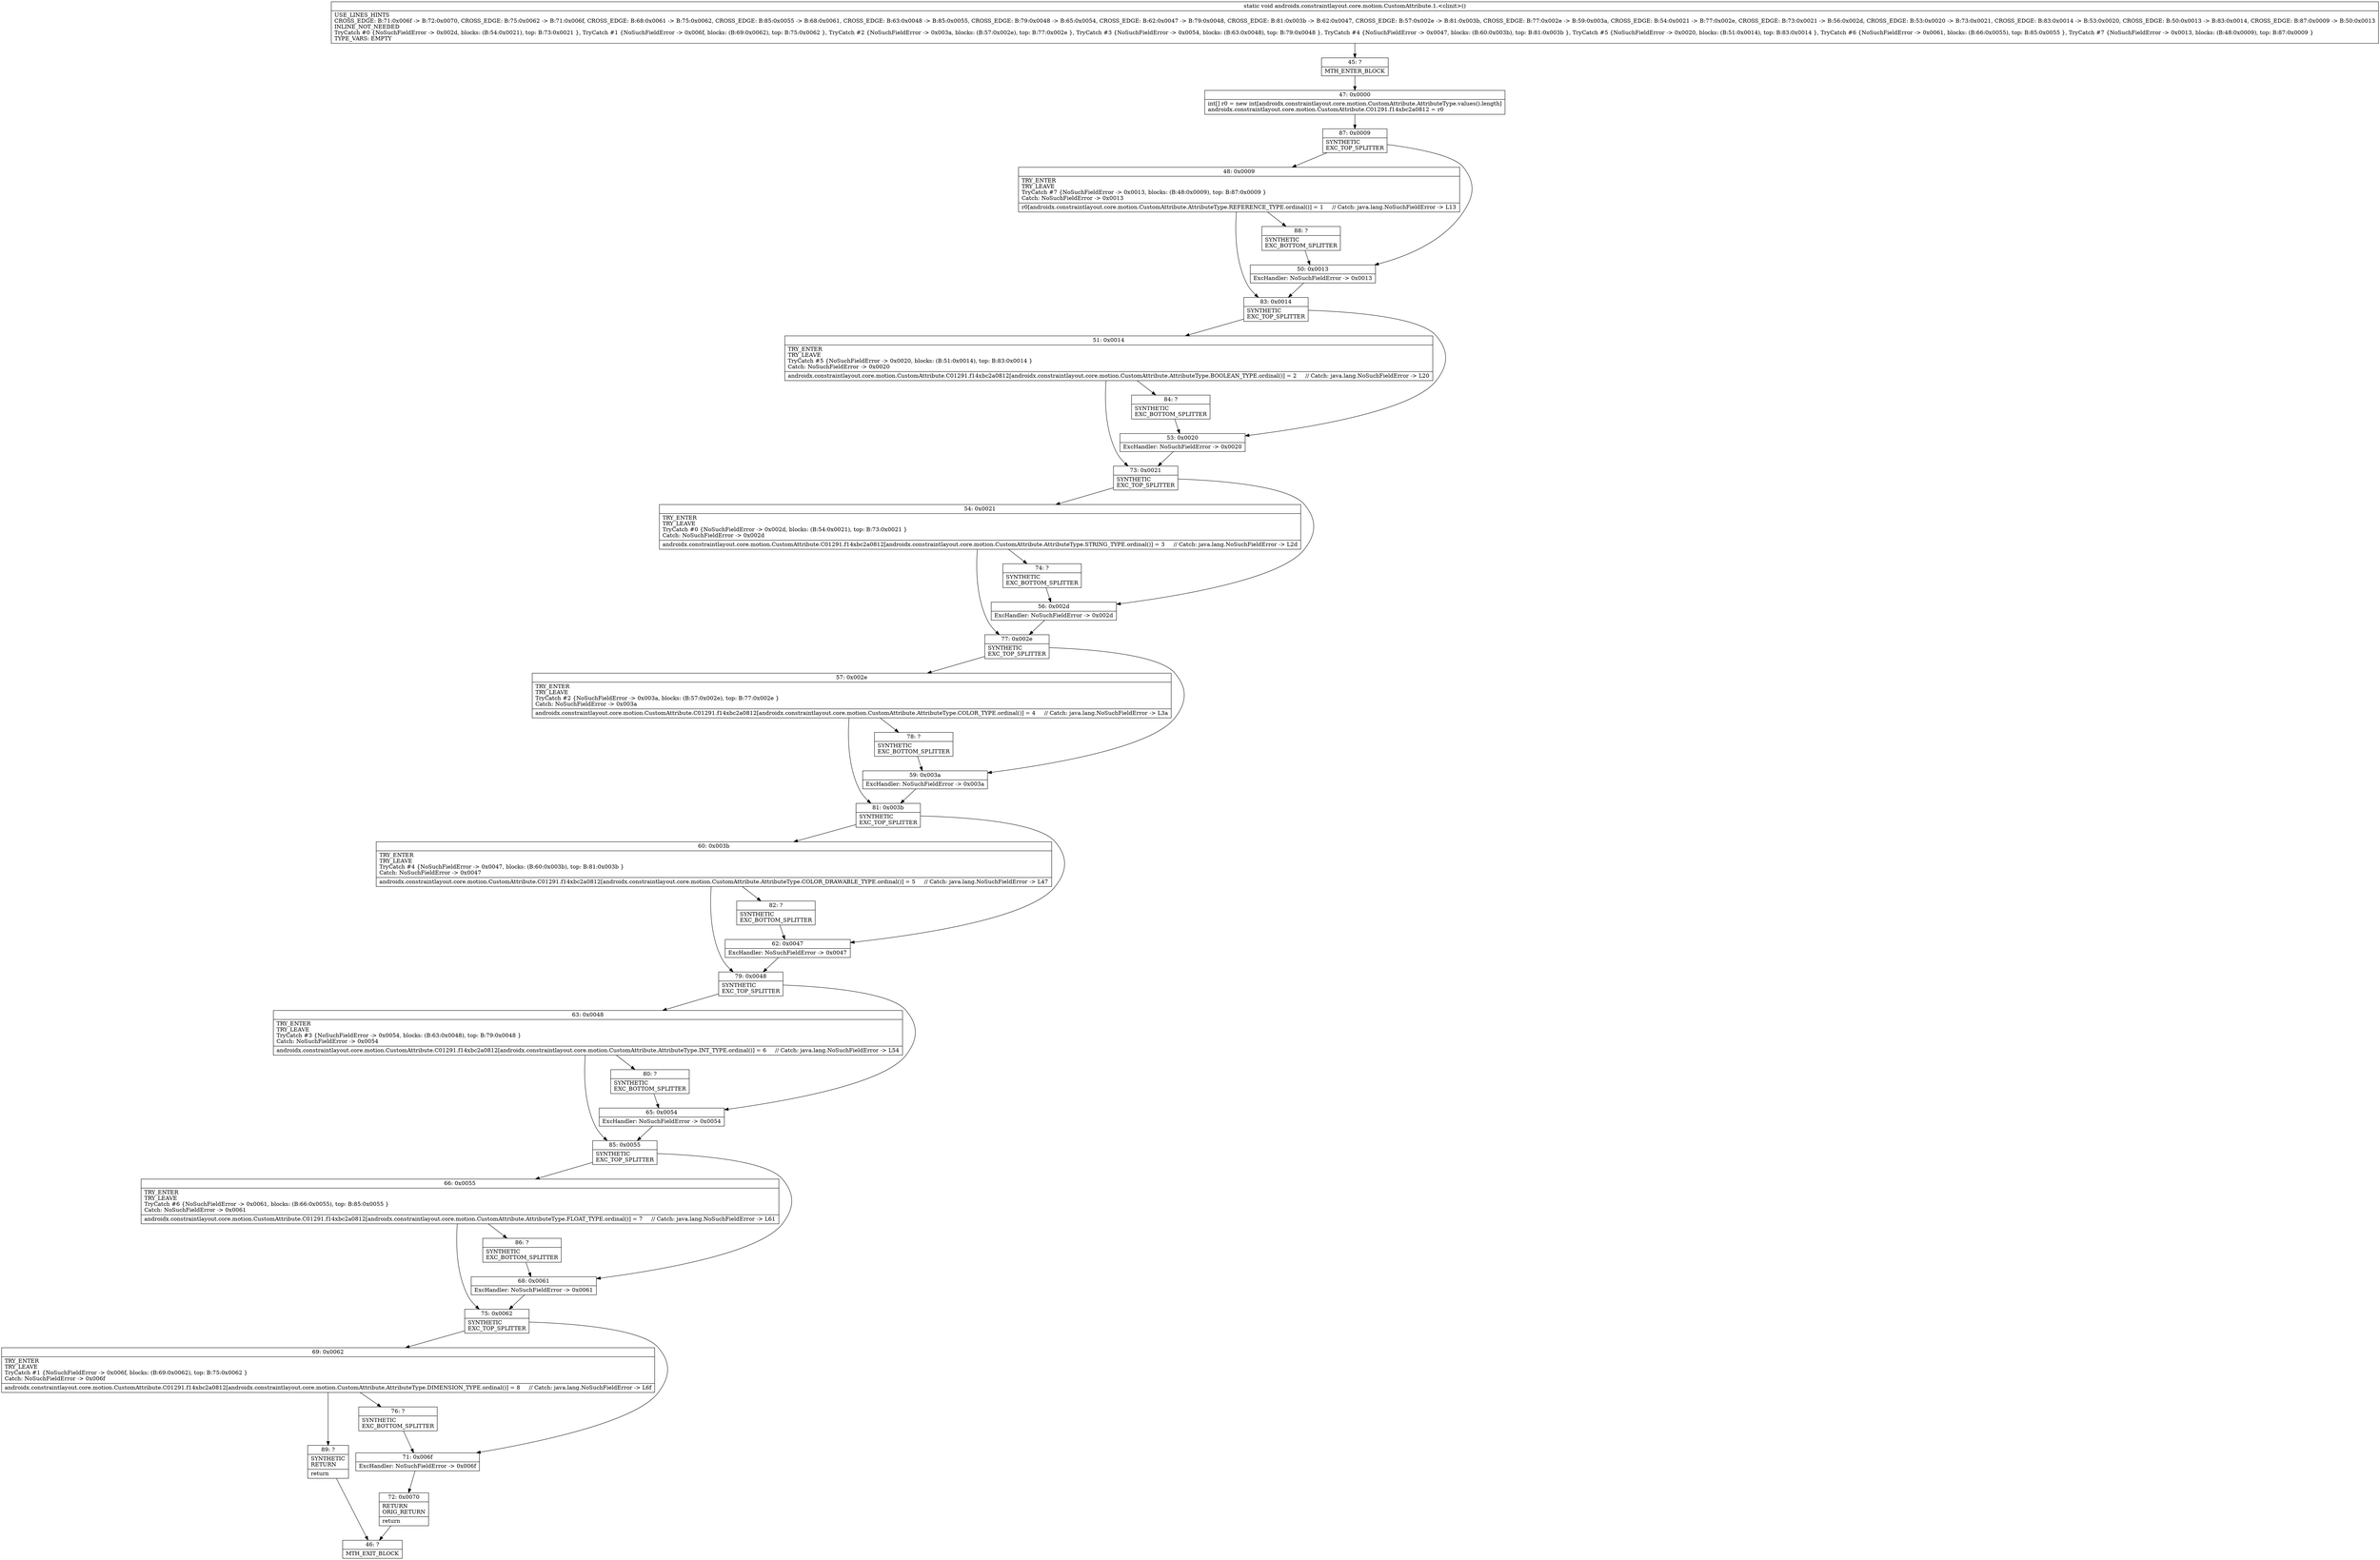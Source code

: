 digraph "CFG forandroidx.constraintlayout.core.motion.CustomAttribute.1.\<clinit\>()V" {
Node_45 [shape=record,label="{45\:\ ?|MTH_ENTER_BLOCK\l}"];
Node_47 [shape=record,label="{47\:\ 0x0000|int[] r0 = new int[androidx.constraintlayout.core.motion.CustomAttribute.AttributeType.values().length]\landroidx.constraintlayout.core.motion.CustomAttribute.C01291.f14xbc2a0812 = r0\l}"];
Node_87 [shape=record,label="{87\:\ 0x0009|SYNTHETIC\lEXC_TOP_SPLITTER\l}"];
Node_48 [shape=record,label="{48\:\ 0x0009|TRY_ENTER\lTRY_LEAVE\lTryCatch #7 \{NoSuchFieldError \-\> 0x0013, blocks: (B:48:0x0009), top: B:87:0x0009 \}\lCatch: NoSuchFieldError \-\> 0x0013\l|r0[androidx.constraintlayout.core.motion.CustomAttribute.AttributeType.REFERENCE_TYPE.ordinal()] = 1     \/\/ Catch: java.lang.NoSuchFieldError \-\> L13\l}"];
Node_83 [shape=record,label="{83\:\ 0x0014|SYNTHETIC\lEXC_TOP_SPLITTER\l}"];
Node_51 [shape=record,label="{51\:\ 0x0014|TRY_ENTER\lTRY_LEAVE\lTryCatch #5 \{NoSuchFieldError \-\> 0x0020, blocks: (B:51:0x0014), top: B:83:0x0014 \}\lCatch: NoSuchFieldError \-\> 0x0020\l|androidx.constraintlayout.core.motion.CustomAttribute.C01291.f14xbc2a0812[androidx.constraintlayout.core.motion.CustomAttribute.AttributeType.BOOLEAN_TYPE.ordinal()] = 2     \/\/ Catch: java.lang.NoSuchFieldError \-\> L20\l}"];
Node_73 [shape=record,label="{73\:\ 0x0021|SYNTHETIC\lEXC_TOP_SPLITTER\l}"];
Node_54 [shape=record,label="{54\:\ 0x0021|TRY_ENTER\lTRY_LEAVE\lTryCatch #0 \{NoSuchFieldError \-\> 0x002d, blocks: (B:54:0x0021), top: B:73:0x0021 \}\lCatch: NoSuchFieldError \-\> 0x002d\l|androidx.constraintlayout.core.motion.CustomAttribute.C01291.f14xbc2a0812[androidx.constraintlayout.core.motion.CustomAttribute.AttributeType.STRING_TYPE.ordinal()] = 3     \/\/ Catch: java.lang.NoSuchFieldError \-\> L2d\l}"];
Node_74 [shape=record,label="{74\:\ ?|SYNTHETIC\lEXC_BOTTOM_SPLITTER\l}"];
Node_77 [shape=record,label="{77\:\ 0x002e|SYNTHETIC\lEXC_TOP_SPLITTER\l}"];
Node_57 [shape=record,label="{57\:\ 0x002e|TRY_ENTER\lTRY_LEAVE\lTryCatch #2 \{NoSuchFieldError \-\> 0x003a, blocks: (B:57:0x002e), top: B:77:0x002e \}\lCatch: NoSuchFieldError \-\> 0x003a\l|androidx.constraintlayout.core.motion.CustomAttribute.C01291.f14xbc2a0812[androidx.constraintlayout.core.motion.CustomAttribute.AttributeType.COLOR_TYPE.ordinal()] = 4     \/\/ Catch: java.lang.NoSuchFieldError \-\> L3a\l}"];
Node_78 [shape=record,label="{78\:\ ?|SYNTHETIC\lEXC_BOTTOM_SPLITTER\l}"];
Node_81 [shape=record,label="{81\:\ 0x003b|SYNTHETIC\lEXC_TOP_SPLITTER\l}"];
Node_60 [shape=record,label="{60\:\ 0x003b|TRY_ENTER\lTRY_LEAVE\lTryCatch #4 \{NoSuchFieldError \-\> 0x0047, blocks: (B:60:0x003b), top: B:81:0x003b \}\lCatch: NoSuchFieldError \-\> 0x0047\l|androidx.constraintlayout.core.motion.CustomAttribute.C01291.f14xbc2a0812[androidx.constraintlayout.core.motion.CustomAttribute.AttributeType.COLOR_DRAWABLE_TYPE.ordinal()] = 5     \/\/ Catch: java.lang.NoSuchFieldError \-\> L47\l}"];
Node_79 [shape=record,label="{79\:\ 0x0048|SYNTHETIC\lEXC_TOP_SPLITTER\l}"];
Node_63 [shape=record,label="{63\:\ 0x0048|TRY_ENTER\lTRY_LEAVE\lTryCatch #3 \{NoSuchFieldError \-\> 0x0054, blocks: (B:63:0x0048), top: B:79:0x0048 \}\lCatch: NoSuchFieldError \-\> 0x0054\l|androidx.constraintlayout.core.motion.CustomAttribute.C01291.f14xbc2a0812[androidx.constraintlayout.core.motion.CustomAttribute.AttributeType.INT_TYPE.ordinal()] = 6     \/\/ Catch: java.lang.NoSuchFieldError \-\> L54\l}"];
Node_80 [shape=record,label="{80\:\ ?|SYNTHETIC\lEXC_BOTTOM_SPLITTER\l}"];
Node_85 [shape=record,label="{85\:\ 0x0055|SYNTHETIC\lEXC_TOP_SPLITTER\l}"];
Node_66 [shape=record,label="{66\:\ 0x0055|TRY_ENTER\lTRY_LEAVE\lTryCatch #6 \{NoSuchFieldError \-\> 0x0061, blocks: (B:66:0x0055), top: B:85:0x0055 \}\lCatch: NoSuchFieldError \-\> 0x0061\l|androidx.constraintlayout.core.motion.CustomAttribute.C01291.f14xbc2a0812[androidx.constraintlayout.core.motion.CustomAttribute.AttributeType.FLOAT_TYPE.ordinal()] = 7     \/\/ Catch: java.lang.NoSuchFieldError \-\> L61\l}"];
Node_75 [shape=record,label="{75\:\ 0x0062|SYNTHETIC\lEXC_TOP_SPLITTER\l}"];
Node_69 [shape=record,label="{69\:\ 0x0062|TRY_ENTER\lTRY_LEAVE\lTryCatch #1 \{NoSuchFieldError \-\> 0x006f, blocks: (B:69:0x0062), top: B:75:0x0062 \}\lCatch: NoSuchFieldError \-\> 0x006f\l|androidx.constraintlayout.core.motion.CustomAttribute.C01291.f14xbc2a0812[androidx.constraintlayout.core.motion.CustomAttribute.AttributeType.DIMENSION_TYPE.ordinal()] = 8     \/\/ Catch: java.lang.NoSuchFieldError \-\> L6f\l}"];
Node_76 [shape=record,label="{76\:\ ?|SYNTHETIC\lEXC_BOTTOM_SPLITTER\l}"];
Node_89 [shape=record,label="{89\:\ ?|SYNTHETIC\lRETURN\l|return\l}"];
Node_46 [shape=record,label="{46\:\ ?|MTH_EXIT_BLOCK\l}"];
Node_71 [shape=record,label="{71\:\ 0x006f|ExcHandler: NoSuchFieldError \-\> 0x006f\l}"];
Node_72 [shape=record,label="{72\:\ 0x0070|RETURN\lORIG_RETURN\l|return\l}"];
Node_86 [shape=record,label="{86\:\ ?|SYNTHETIC\lEXC_BOTTOM_SPLITTER\l}"];
Node_68 [shape=record,label="{68\:\ 0x0061|ExcHandler: NoSuchFieldError \-\> 0x0061\l}"];
Node_65 [shape=record,label="{65\:\ 0x0054|ExcHandler: NoSuchFieldError \-\> 0x0054\l}"];
Node_82 [shape=record,label="{82\:\ ?|SYNTHETIC\lEXC_BOTTOM_SPLITTER\l}"];
Node_62 [shape=record,label="{62\:\ 0x0047|ExcHandler: NoSuchFieldError \-\> 0x0047\l}"];
Node_59 [shape=record,label="{59\:\ 0x003a|ExcHandler: NoSuchFieldError \-\> 0x003a\l}"];
Node_56 [shape=record,label="{56\:\ 0x002d|ExcHandler: NoSuchFieldError \-\> 0x002d\l}"];
Node_84 [shape=record,label="{84\:\ ?|SYNTHETIC\lEXC_BOTTOM_SPLITTER\l}"];
Node_53 [shape=record,label="{53\:\ 0x0020|ExcHandler: NoSuchFieldError \-\> 0x0020\l}"];
Node_88 [shape=record,label="{88\:\ ?|SYNTHETIC\lEXC_BOTTOM_SPLITTER\l}"];
Node_50 [shape=record,label="{50\:\ 0x0013|ExcHandler: NoSuchFieldError \-\> 0x0013\l}"];
MethodNode[shape=record,label="{static void androidx.constraintlayout.core.motion.CustomAttribute.1.\<clinit\>()  | USE_LINES_HINTS\lCROSS_EDGE: B:71:0x006f \-\> B:72:0x0070, CROSS_EDGE: B:75:0x0062 \-\> B:71:0x006f, CROSS_EDGE: B:68:0x0061 \-\> B:75:0x0062, CROSS_EDGE: B:85:0x0055 \-\> B:68:0x0061, CROSS_EDGE: B:63:0x0048 \-\> B:85:0x0055, CROSS_EDGE: B:79:0x0048 \-\> B:65:0x0054, CROSS_EDGE: B:62:0x0047 \-\> B:79:0x0048, CROSS_EDGE: B:81:0x003b \-\> B:62:0x0047, CROSS_EDGE: B:57:0x002e \-\> B:81:0x003b, CROSS_EDGE: B:77:0x002e \-\> B:59:0x003a, CROSS_EDGE: B:54:0x0021 \-\> B:77:0x002e, CROSS_EDGE: B:73:0x0021 \-\> B:56:0x002d, CROSS_EDGE: B:53:0x0020 \-\> B:73:0x0021, CROSS_EDGE: B:83:0x0014 \-\> B:53:0x0020, CROSS_EDGE: B:50:0x0013 \-\> B:83:0x0014, CROSS_EDGE: B:87:0x0009 \-\> B:50:0x0013\lINLINE_NOT_NEEDED\lTryCatch #0 \{NoSuchFieldError \-\> 0x002d, blocks: (B:54:0x0021), top: B:73:0x0021 \}, TryCatch #1 \{NoSuchFieldError \-\> 0x006f, blocks: (B:69:0x0062), top: B:75:0x0062 \}, TryCatch #2 \{NoSuchFieldError \-\> 0x003a, blocks: (B:57:0x002e), top: B:77:0x002e \}, TryCatch #3 \{NoSuchFieldError \-\> 0x0054, blocks: (B:63:0x0048), top: B:79:0x0048 \}, TryCatch #4 \{NoSuchFieldError \-\> 0x0047, blocks: (B:60:0x003b), top: B:81:0x003b \}, TryCatch #5 \{NoSuchFieldError \-\> 0x0020, blocks: (B:51:0x0014), top: B:83:0x0014 \}, TryCatch #6 \{NoSuchFieldError \-\> 0x0061, blocks: (B:66:0x0055), top: B:85:0x0055 \}, TryCatch #7 \{NoSuchFieldError \-\> 0x0013, blocks: (B:48:0x0009), top: B:87:0x0009 \}\lTYPE_VARS: EMPTY\l}"];
MethodNode -> Node_45;Node_45 -> Node_47;
Node_47 -> Node_87;
Node_87 -> Node_48;
Node_87 -> Node_50;
Node_48 -> Node_83;
Node_48 -> Node_88;
Node_83 -> Node_51;
Node_83 -> Node_53;
Node_51 -> Node_73;
Node_51 -> Node_84;
Node_73 -> Node_54;
Node_73 -> Node_56;
Node_54 -> Node_74;
Node_54 -> Node_77;
Node_74 -> Node_56;
Node_77 -> Node_57;
Node_77 -> Node_59;
Node_57 -> Node_78;
Node_57 -> Node_81;
Node_78 -> Node_59;
Node_81 -> Node_60;
Node_81 -> Node_62;
Node_60 -> Node_79;
Node_60 -> Node_82;
Node_79 -> Node_63;
Node_79 -> Node_65;
Node_63 -> Node_80;
Node_63 -> Node_85;
Node_80 -> Node_65;
Node_85 -> Node_66;
Node_85 -> Node_68;
Node_66 -> Node_75;
Node_66 -> Node_86;
Node_75 -> Node_69;
Node_75 -> Node_71;
Node_69 -> Node_76;
Node_69 -> Node_89;
Node_76 -> Node_71;
Node_89 -> Node_46;
Node_71 -> Node_72;
Node_72 -> Node_46;
Node_86 -> Node_68;
Node_68 -> Node_75;
Node_65 -> Node_85;
Node_82 -> Node_62;
Node_62 -> Node_79;
Node_59 -> Node_81;
Node_56 -> Node_77;
Node_84 -> Node_53;
Node_53 -> Node_73;
Node_88 -> Node_50;
Node_50 -> Node_83;
}

